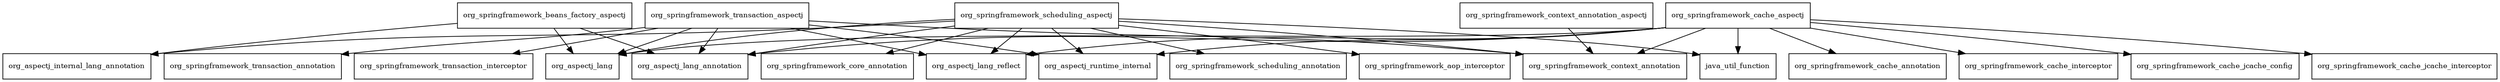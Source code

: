 digraph spring_aspects_5_1_4_RELEASE_package_dependencies {
  node [shape = box, fontsize=10.0];
  org_springframework_beans_factory_aspectj -> org_aspectj_internal_lang_annotation;
  org_springframework_beans_factory_aspectj -> org_aspectj_lang;
  org_springframework_beans_factory_aspectj -> org_aspectj_lang_annotation;
  org_springframework_cache_aspectj -> java_util_function;
  org_springframework_cache_aspectj -> org_aspectj_lang;
  org_springframework_cache_aspectj -> org_aspectj_lang_annotation;
  org_springframework_cache_aspectj -> org_aspectj_lang_reflect;
  org_springframework_cache_aspectj -> org_aspectj_runtime_internal;
  org_springframework_cache_aspectj -> org_springframework_cache_annotation;
  org_springframework_cache_aspectj -> org_springframework_cache_interceptor;
  org_springframework_cache_aspectj -> org_springframework_cache_jcache_config;
  org_springframework_cache_aspectj -> org_springframework_cache_jcache_interceptor;
  org_springframework_cache_aspectj -> org_springframework_context_annotation;
  org_springframework_context_annotation_aspectj -> org_springframework_context_annotation;
  org_springframework_scheduling_aspectj -> java_util_function;
  org_springframework_scheduling_aspectj -> org_aspectj_internal_lang_annotation;
  org_springframework_scheduling_aspectj -> org_aspectj_lang;
  org_springframework_scheduling_aspectj -> org_aspectj_lang_annotation;
  org_springframework_scheduling_aspectj -> org_aspectj_lang_reflect;
  org_springframework_scheduling_aspectj -> org_aspectj_runtime_internal;
  org_springframework_scheduling_aspectj -> org_springframework_aop_interceptor;
  org_springframework_scheduling_aspectj -> org_springframework_context_annotation;
  org_springframework_scheduling_aspectj -> org_springframework_core_annotation;
  org_springframework_scheduling_aspectj -> org_springframework_scheduling_annotation;
  org_springframework_transaction_aspectj -> org_aspectj_lang;
  org_springframework_transaction_aspectj -> org_aspectj_lang_annotation;
  org_springframework_transaction_aspectj -> org_aspectj_lang_reflect;
  org_springframework_transaction_aspectj -> org_aspectj_runtime_internal;
  org_springframework_transaction_aspectj -> org_springframework_context_annotation;
  org_springframework_transaction_aspectj -> org_springframework_transaction_annotation;
  org_springframework_transaction_aspectj -> org_springframework_transaction_interceptor;
}
